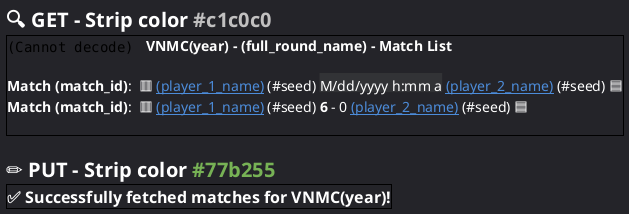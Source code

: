 @startsalt matches
	<style>
		saltDiagram {
			BackgroundColor #242429
		}
	</style>
	{
		= <color:#ffffff>🔍 GET - Strip color <color:#c1c0c0><size:16>#c1c0c0
		{+
			<img:../logo.png>    <b><color:#ffffff><size:14>VNMC(year) - (full_round_name) - Match List
			.
			<color:#ffffff><size:14>**Match (match_id)**:  🟥 <color:#4c8cda>__(player_1_name)__ <color:#ffffff>(#seed) <back:#323336>M/dd/yyyy h:mm a</back> <color:#4c8cda>__(player_2_name)__ <color:#ffffff>(#seed) 🟦 /' discord's US formatting. for notation definitions refer: https://date-fns.org/v4.1.0/docs/format '/
			<color:#ffffff><size:14>**Match (match_id)**:  🟥 <color:#4c8cda>__(player_1_name)__ <color:#ffffff>(#seed) **6** - 0 <color:#4c8cda>__(player_2_name)__ <color:#ffffff>(#seed) 🟦 /' if match is completed '/
			/' rest of matches '/.
		}
		.
		= <color:#ffffff>✏️ PUT - Strip color <color:#77b255><size:16>#77b255
		{+
			<b><color:#ffffff><size:16>✅ Successfully fetched matches for VNMC(year)!
		}
	}
@endsalt